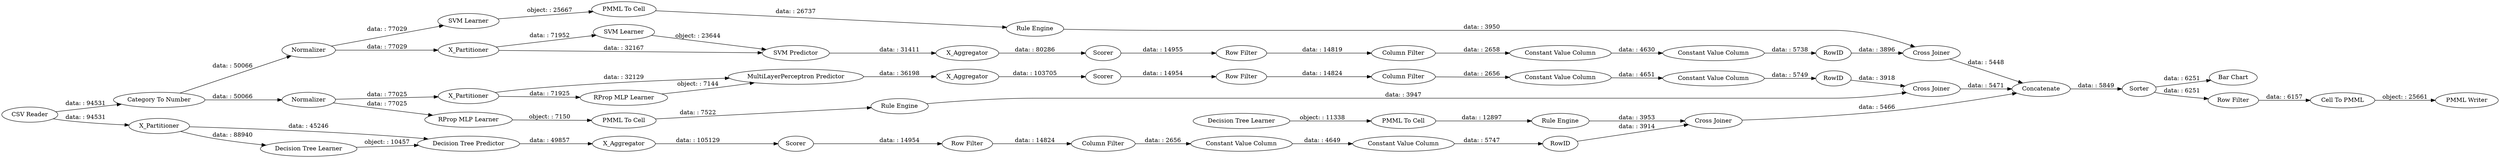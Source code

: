digraph {
	"9158441596016454112_39" [label="Cross Joiner"]
	"976359827430929016_34" [label="Rule Engine"]
	"-6760364928619522275_39" [label=Scorer]
	"6048871869335210788_290" [label="Constant Value Column"]
	"-4034662879211532214_7" [label=X_Aggregator]
	"976359827430929016_33" [label="Decision Tree Learner"]
	"-4892976862365983439_59" [label="Bar Chart"]
	"-4892976862365983439_63" [label="PMML Writer"]
	"273492077608391098_294" [label="Column Filter"]
	"6048871869335210788_9" [label="Row Filter"]
	"273492077608391098_9" [label="Row Filter"]
	"8801066062837766543_294" [label="Column Filter"]
	"976359827430929016_28" [label="PMML To Cell"]
	"273492077608391098_290" [label="Constant Value Column"]
	"9158441596016454112_40" [label=Normalizer]
	"8801066062837766543_293" [label=RowID]
	"-4034662879211532214_2" [label=X_Partitioner]
	"-2101040987169086728_35" [label="RProp MLP Learner"]
	"273492077608391098_292" [label="Constant Value Column"]
	"-4034662879211532214_39" [label=Normalizer]
	"-4034662879211532214_31" [label="RProp MLP Learner"]
	"-6760364928619522275_7" [label=X_Aggregator]
	"-6760364928619522275_2" [label=X_Partitioner]
	"8801066062837766543_292" [label="Constant Value Column"]
	"9158441596016454112_41" [label=Scorer]
	"-6760364928619522275_31" [label="Decision Tree Learner"]
	"-4892976862365983439_60" [label=Concatenate]
	"-4892976862365983439_62" [label="CSV Reader"]
	"-2101040987169086728_34" [label="Rule Engine"]
	"273492077608391098_293" [label=RowID]
	"9158441596016454112_32" [label="SVM Predictor"]
	"-8646277658920579580_35" [label="Rule Engine"]
	"8801066062837766543_9" [label="Row Filter"]
	"-4034662879211532214_38" [label="Cross Joiner"]
	"6048871869335210788_294" [label="Column Filter"]
	"9158441596016454112_31" [label="SVM Learner"]
	"-6760364928619522275_32" [label="Decision Tree Predictor"]
	"-4034662879211532214_40" [label=Scorer]
	"9158441596016454112_7" [label=X_Aggregator]
	"-4892976862365983439_58" [label="Category To Number"]
	"6048871869335210788_292" [label="Constant Value Column"]
	"9158441596016454112_2" [label=X_Partitioner]
	"-4892976862365983439_52" [label=Sorter]
	"-8646277658920579580_33" [label="SVM Learner"]
	"-4892976862365983439_53" [label="Row Filter"]
	"-4892976862365983439_54" [label="Cell To PMML"]
	"-4034662879211532214_32" [label="MultiLayerPerceptron Predictor"]
	"6048871869335210788_293" [label=RowID]
	"-2101040987169086728_22" [label="PMML To Cell"]
	"-8646277658920579580_34" [label="PMML To Cell"]
	"8801066062837766543_290" [label="Constant Value Column"]
	"-6760364928619522275_38" [label="Cross Joiner"]
	"-4034662879211532214_32" -> "-4034662879211532214_7" [label="data: : 36198"]
	"976359827430929016_33" -> "976359827430929016_28" [label="object: : 11338"]
	"273492077608391098_290" -> "273492077608391098_292" [label="data: : 4649"]
	"-8646277658920579580_33" -> "-8646277658920579580_34" [label="object: : 25667"]
	"976359827430929016_34" -> "-6760364928619522275_38" [label="data: : 3953"]
	"-4034662879211532214_40" -> "8801066062837766543_9" [label="data: : 14954"]
	"-4892976862365983439_52" -> "-4892976862365983439_59" [label="data: : 6251"]
	"9158441596016454112_39" -> "-4892976862365983439_60" [label="data: : 5448"]
	"-4892976862365983439_53" -> "-4892976862365983439_54" [label="data: : 6157"]
	"9158441596016454112_32" -> "9158441596016454112_7" [label="data: : 31411"]
	"-4892976862365983439_60" -> "-4892976862365983439_52" [label="data: : 5849"]
	"-4034662879211532214_39" -> "-2101040987169086728_35" [label="data: : 77025"]
	"-6760364928619522275_31" -> "-6760364928619522275_32" [label="object: : 10457"]
	"-4892976862365983439_62" -> "-4892976862365983439_58" [label="data: : 94531"]
	"-4892976862365983439_54" -> "-4892976862365983439_63" [label="object: : 25661"]
	"9158441596016454112_7" -> "9158441596016454112_41" [label="data: : 80286"]
	"273492077608391098_293" -> "-6760364928619522275_38" [label="data: : 3914"]
	"-6760364928619522275_2" -> "-6760364928619522275_31" [label="data: : 88940"]
	"8801066062837766543_294" -> "8801066062837766543_290" [label="data: : 2656"]
	"9158441596016454112_2" -> "9158441596016454112_32" [label="data: : 32167"]
	"-4034662879211532214_2" -> "-4034662879211532214_32" [label="data: : 32129"]
	"-4034662879211532214_39" -> "-4034662879211532214_2" [label="data: : 77025"]
	"6048871869335210788_293" -> "9158441596016454112_39" [label="data: : 3896"]
	"9158441596016454112_41" -> "6048871869335210788_9" [label="data: : 14955"]
	"273492077608391098_9" -> "273492077608391098_294" [label="data: : 14824"]
	"6048871869335210788_290" -> "6048871869335210788_292" [label="data: : 4630"]
	"6048871869335210788_292" -> "6048871869335210788_293" [label="data: : 5738"]
	"8801066062837766543_9" -> "8801066062837766543_294" [label="data: : 14824"]
	"-4892976862365983439_58" -> "-4034662879211532214_39" [label="data: : 50066"]
	"976359827430929016_28" -> "976359827430929016_34" [label="data: : 12897"]
	"-4892976862365983439_52" -> "-4892976862365983439_53" [label="data: : 6251"]
	"9158441596016454112_40" -> "9158441596016454112_2" [label="data: : 77029"]
	"8801066062837766543_292" -> "8801066062837766543_293" [label="data: : 5749"]
	"-6760364928619522275_7" -> "-6760364928619522275_39" [label="data: : 105129"]
	"-6760364928619522275_39" -> "273492077608391098_9" [label="data: : 14954"]
	"-8646277658920579580_34" -> "-8646277658920579580_35" [label="data: : 26737"]
	"9158441596016454112_40" -> "-8646277658920579580_33" [label="data: : 77029"]
	"-6760364928619522275_32" -> "-6760364928619522275_7" [label="data: : 49857"]
	"6048871869335210788_9" -> "6048871869335210788_294" [label="data: : 14819"]
	"273492077608391098_292" -> "273492077608391098_293" [label="data: : 5747"]
	"-8646277658920579580_35" -> "9158441596016454112_39" [label="data: : 3950"]
	"-2101040987169086728_22" -> "-2101040987169086728_34" [label="data: : 7522"]
	"-2101040987169086728_35" -> "-2101040987169086728_22" [label="object: : 7150"]
	"9158441596016454112_2" -> "9158441596016454112_31" [label="data: : 71952"]
	"-4892976862365983439_58" -> "9158441596016454112_40" [label="data: : 50066"]
	"8801066062837766543_290" -> "8801066062837766543_292" [label="data: : 4651"]
	"9158441596016454112_31" -> "9158441596016454112_32" [label="object: : 23644"]
	"6048871869335210788_294" -> "6048871869335210788_290" [label="data: : 2658"]
	"-4892976862365983439_62" -> "-6760364928619522275_2" [label="data: : 94531"]
	"-4034662879211532214_31" -> "-4034662879211532214_32" [label="object: : 7144"]
	"8801066062837766543_293" -> "-4034662879211532214_38" [label="data: : 3918"]
	"-4034662879211532214_7" -> "-4034662879211532214_40" [label="data: : 103705"]
	"273492077608391098_294" -> "273492077608391098_290" [label="data: : 2656"]
	"-2101040987169086728_34" -> "-4034662879211532214_38" [label="data: : 3947"]
	"-6760364928619522275_38" -> "-4892976862365983439_60" [label="data: : 5466"]
	"-4034662879211532214_38" -> "-4892976862365983439_60" [label="data: : 5471"]
	"-4034662879211532214_2" -> "-4034662879211532214_31" [label="data: : 71925"]
	"-6760364928619522275_2" -> "-6760364928619522275_32" [label="data: : 45246"]
	rankdir=LR
}
